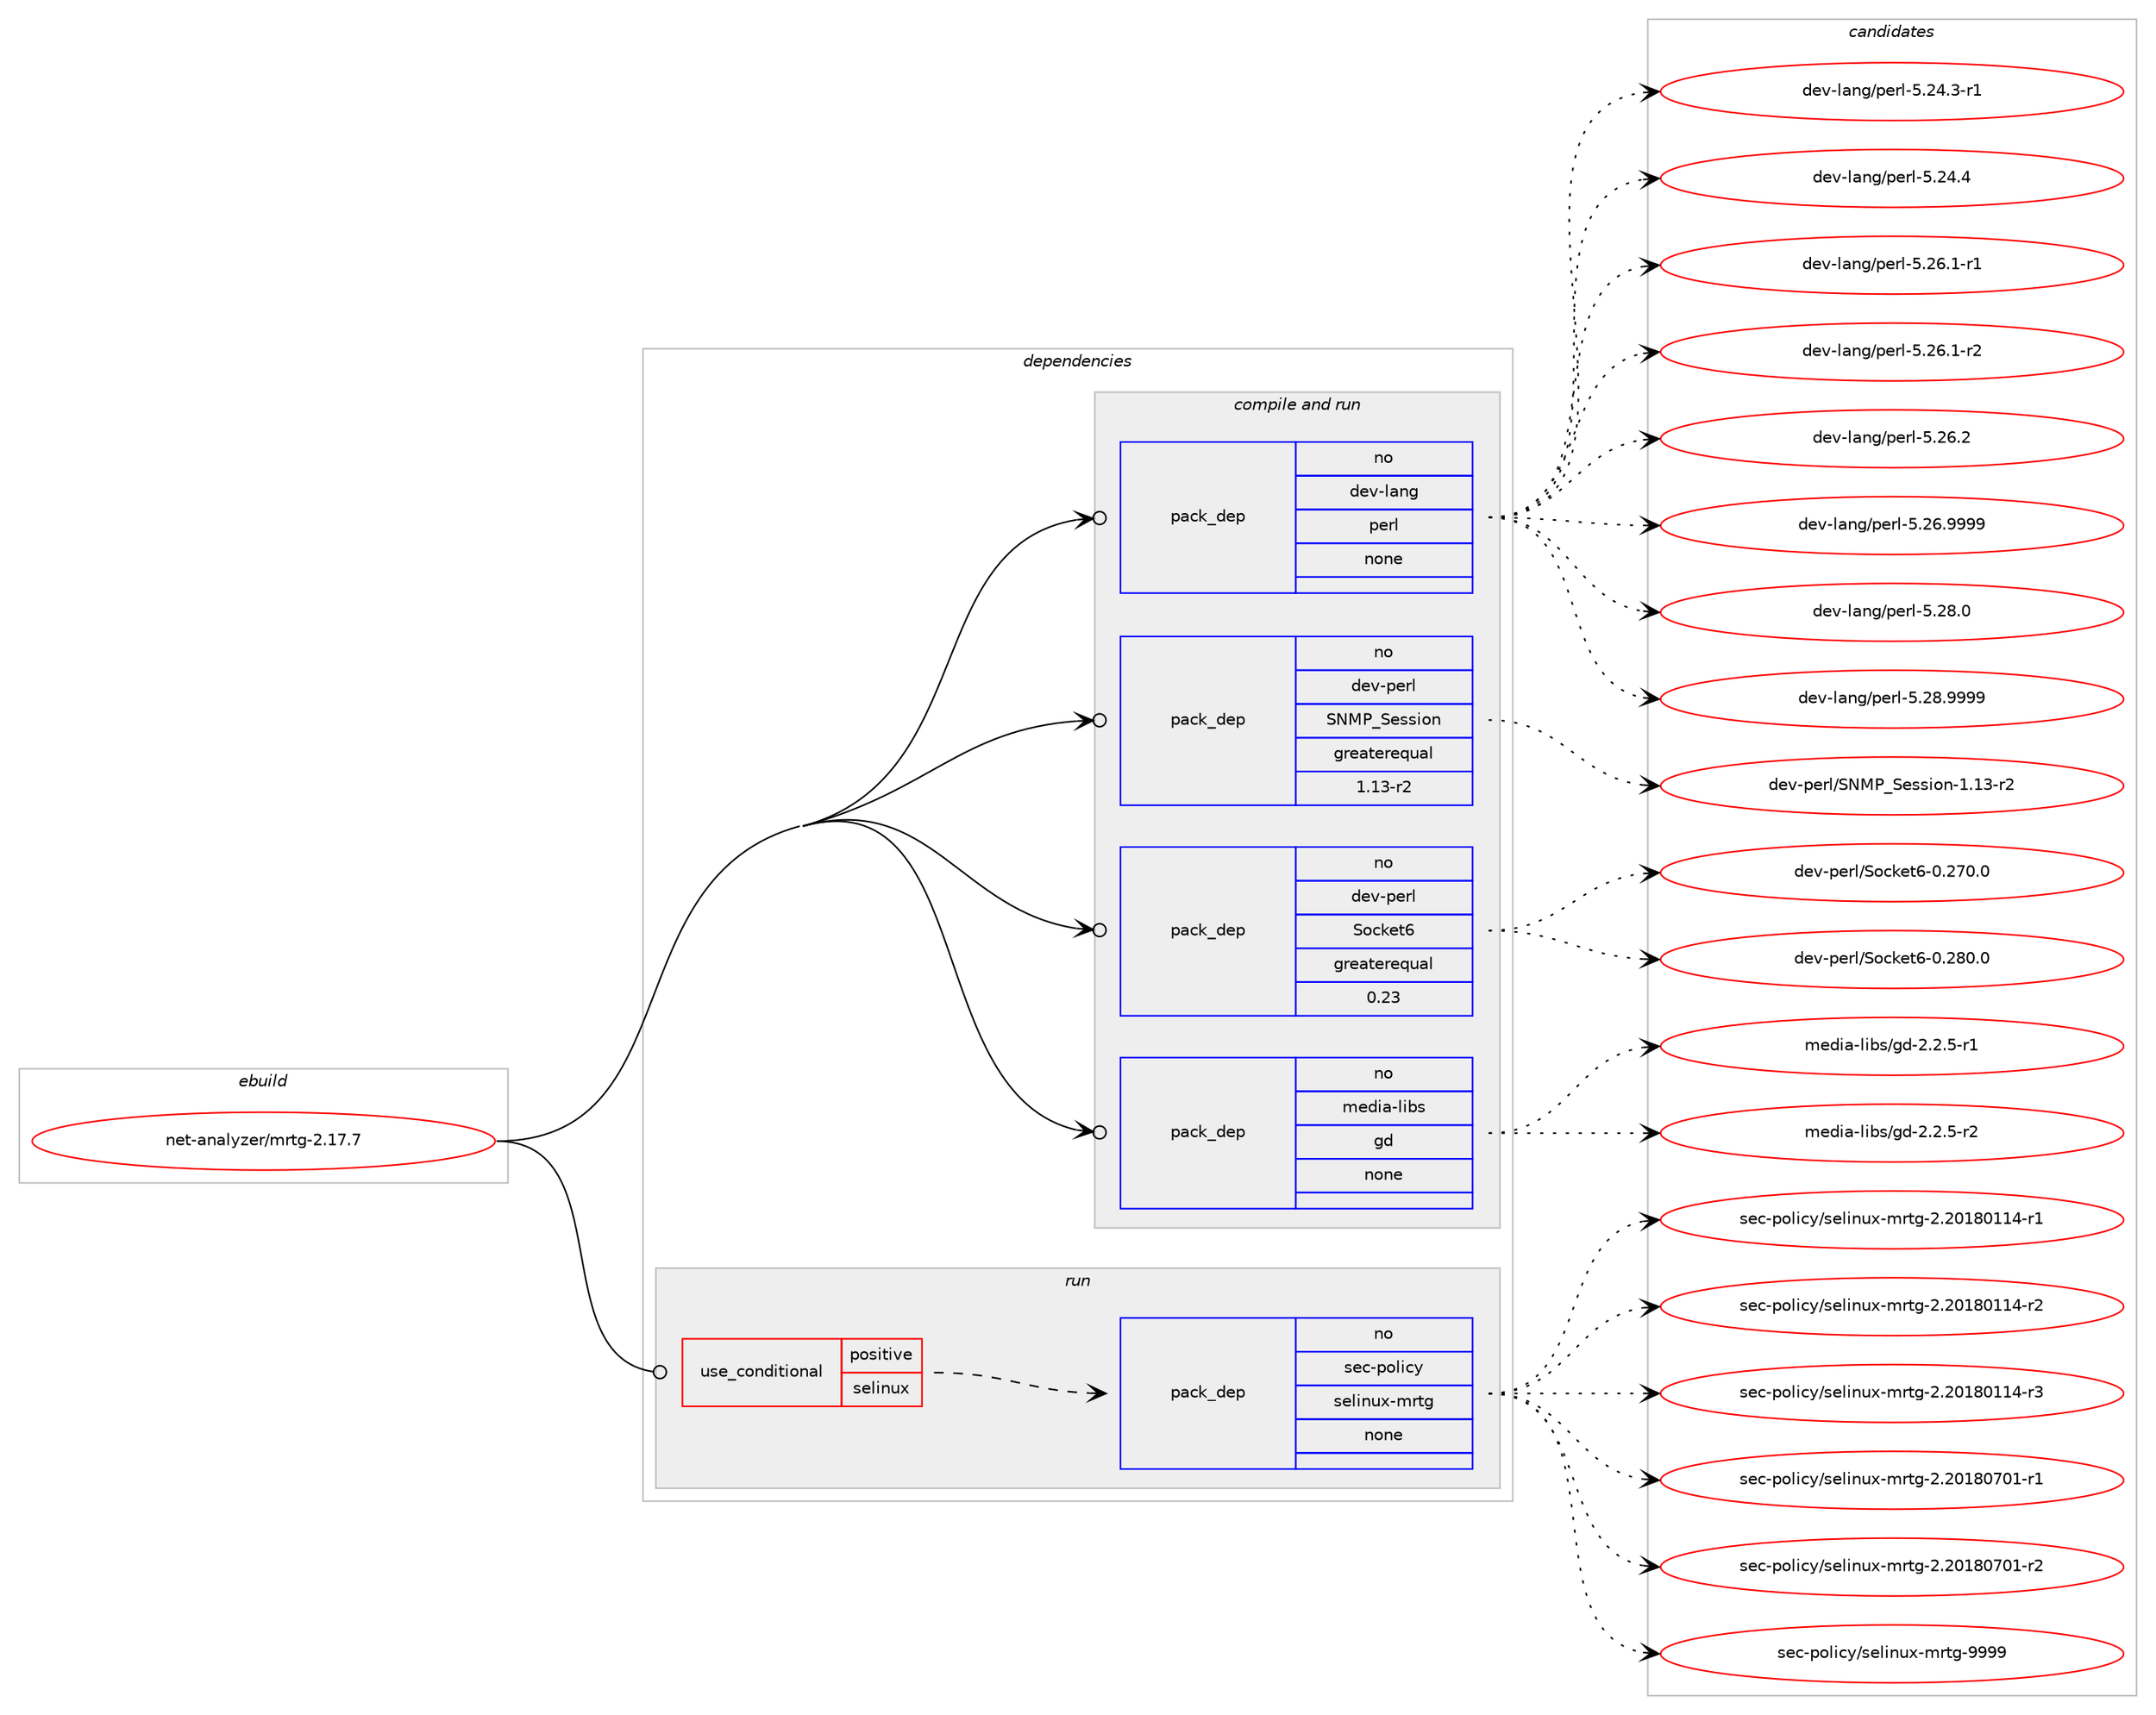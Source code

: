 digraph prolog {

# *************
# Graph options
# *************

newrank=true;
concentrate=true;
compound=true;
graph [rankdir=LR,fontname=Helvetica,fontsize=10,ranksep=1.5];#, ranksep=2.5, nodesep=0.2];
edge  [arrowhead=vee];
node  [fontname=Helvetica,fontsize=10];

# **********
# The ebuild
# **********

subgraph cluster_leftcol {
color=gray;
rank=same;
label=<<i>ebuild</i>>;
id [label="net-analyzer/mrtg-2.17.7", color=red, width=4, href="../net-analyzer/mrtg-2.17.7.svg"];
}

# ****************
# The dependencies
# ****************

subgraph cluster_midcol {
color=gray;
label=<<i>dependencies</i>>;
subgraph cluster_compile {
fillcolor="#eeeeee";
style=filled;
label=<<i>compile</i>>;
}
subgraph cluster_compileandrun {
fillcolor="#eeeeee";
style=filled;
label=<<i>compile and run</i>>;
subgraph pack1175827 {
dependency1644415 [label=<<TABLE BORDER="0" CELLBORDER="1" CELLSPACING="0" CELLPADDING="4" WIDTH="220"><TR><TD ROWSPAN="6" CELLPADDING="30">pack_dep</TD></TR><TR><TD WIDTH="110">no</TD></TR><TR><TD>dev-lang</TD></TR><TR><TD>perl</TD></TR><TR><TD>none</TD></TR><TR><TD></TD></TR></TABLE>>, shape=none, color=blue];
}
id:e -> dependency1644415:w [weight=20,style="solid",arrowhead="odotvee"];
subgraph pack1175828 {
dependency1644416 [label=<<TABLE BORDER="0" CELLBORDER="1" CELLSPACING="0" CELLPADDING="4" WIDTH="220"><TR><TD ROWSPAN="6" CELLPADDING="30">pack_dep</TD></TR><TR><TD WIDTH="110">no</TD></TR><TR><TD>dev-perl</TD></TR><TR><TD>SNMP_Session</TD></TR><TR><TD>greaterequal</TD></TR><TR><TD>1.13-r2</TD></TR></TABLE>>, shape=none, color=blue];
}
id:e -> dependency1644416:w [weight=20,style="solid",arrowhead="odotvee"];
subgraph pack1175829 {
dependency1644417 [label=<<TABLE BORDER="0" CELLBORDER="1" CELLSPACING="0" CELLPADDING="4" WIDTH="220"><TR><TD ROWSPAN="6" CELLPADDING="30">pack_dep</TD></TR><TR><TD WIDTH="110">no</TD></TR><TR><TD>dev-perl</TD></TR><TR><TD>Socket6</TD></TR><TR><TD>greaterequal</TD></TR><TR><TD>0.23</TD></TR></TABLE>>, shape=none, color=blue];
}
id:e -> dependency1644417:w [weight=20,style="solid",arrowhead="odotvee"];
subgraph pack1175830 {
dependency1644418 [label=<<TABLE BORDER="0" CELLBORDER="1" CELLSPACING="0" CELLPADDING="4" WIDTH="220"><TR><TD ROWSPAN="6" CELLPADDING="30">pack_dep</TD></TR><TR><TD WIDTH="110">no</TD></TR><TR><TD>media-libs</TD></TR><TR><TD>gd</TD></TR><TR><TD>none</TD></TR><TR><TD></TD></TR></TABLE>>, shape=none, color=blue];
}
id:e -> dependency1644418:w [weight=20,style="solid",arrowhead="odotvee"];
}
subgraph cluster_run {
fillcolor="#eeeeee";
style=filled;
label=<<i>run</i>>;
subgraph cond442025 {
dependency1644419 [label=<<TABLE BORDER="0" CELLBORDER="1" CELLSPACING="0" CELLPADDING="4"><TR><TD ROWSPAN="3" CELLPADDING="10">use_conditional</TD></TR><TR><TD>positive</TD></TR><TR><TD>selinux</TD></TR></TABLE>>, shape=none, color=red];
subgraph pack1175831 {
dependency1644420 [label=<<TABLE BORDER="0" CELLBORDER="1" CELLSPACING="0" CELLPADDING="4" WIDTH="220"><TR><TD ROWSPAN="6" CELLPADDING="30">pack_dep</TD></TR><TR><TD WIDTH="110">no</TD></TR><TR><TD>sec-policy</TD></TR><TR><TD>selinux-mrtg</TD></TR><TR><TD>none</TD></TR><TR><TD></TD></TR></TABLE>>, shape=none, color=blue];
}
dependency1644419:e -> dependency1644420:w [weight=20,style="dashed",arrowhead="vee"];
}
id:e -> dependency1644419:w [weight=20,style="solid",arrowhead="odot"];
}
}

# **************
# The candidates
# **************

subgraph cluster_choices {
rank=same;
color=gray;
label=<<i>candidates</i>>;

subgraph choice1175827 {
color=black;
nodesep=1;
choice100101118451089711010347112101114108455346505246514511449 [label="dev-lang/perl-5.24.3-r1", color=red, width=4,href="../dev-lang/perl-5.24.3-r1.svg"];
choice10010111845108971101034711210111410845534650524652 [label="dev-lang/perl-5.24.4", color=red, width=4,href="../dev-lang/perl-5.24.4.svg"];
choice100101118451089711010347112101114108455346505446494511449 [label="dev-lang/perl-5.26.1-r1", color=red, width=4,href="../dev-lang/perl-5.26.1-r1.svg"];
choice100101118451089711010347112101114108455346505446494511450 [label="dev-lang/perl-5.26.1-r2", color=red, width=4,href="../dev-lang/perl-5.26.1-r2.svg"];
choice10010111845108971101034711210111410845534650544650 [label="dev-lang/perl-5.26.2", color=red, width=4,href="../dev-lang/perl-5.26.2.svg"];
choice10010111845108971101034711210111410845534650544657575757 [label="dev-lang/perl-5.26.9999", color=red, width=4,href="../dev-lang/perl-5.26.9999.svg"];
choice10010111845108971101034711210111410845534650564648 [label="dev-lang/perl-5.28.0", color=red, width=4,href="../dev-lang/perl-5.28.0.svg"];
choice10010111845108971101034711210111410845534650564657575757 [label="dev-lang/perl-5.28.9999", color=red, width=4,href="../dev-lang/perl-5.28.9999.svg"];
dependency1644415:e -> choice100101118451089711010347112101114108455346505246514511449:w [style=dotted,weight="100"];
dependency1644415:e -> choice10010111845108971101034711210111410845534650524652:w [style=dotted,weight="100"];
dependency1644415:e -> choice100101118451089711010347112101114108455346505446494511449:w [style=dotted,weight="100"];
dependency1644415:e -> choice100101118451089711010347112101114108455346505446494511450:w [style=dotted,weight="100"];
dependency1644415:e -> choice10010111845108971101034711210111410845534650544650:w [style=dotted,weight="100"];
dependency1644415:e -> choice10010111845108971101034711210111410845534650544657575757:w [style=dotted,weight="100"];
dependency1644415:e -> choice10010111845108971101034711210111410845534650564648:w [style=dotted,weight="100"];
dependency1644415:e -> choice10010111845108971101034711210111410845534650564657575757:w [style=dotted,weight="100"];
}
subgraph choice1175828 {
color=black;
nodesep=1;
choice100101118451121011141084783787780958310111511510511111045494649514511450 [label="dev-perl/SNMP_Session-1.13-r2", color=red, width=4,href="../dev-perl/SNMP_Session-1.13-r2.svg"];
dependency1644416:e -> choice100101118451121011141084783787780958310111511510511111045494649514511450:w [style=dotted,weight="100"];
}
subgraph choice1175829 {
color=black;
nodesep=1;
choice10010111845112101114108478311199107101116544548465055484648 [label="dev-perl/Socket6-0.270.0", color=red, width=4,href="../dev-perl/Socket6-0.270.0.svg"];
choice10010111845112101114108478311199107101116544548465056484648 [label="dev-perl/Socket6-0.280.0", color=red, width=4,href="../dev-perl/Socket6-0.280.0.svg"];
dependency1644417:e -> choice10010111845112101114108478311199107101116544548465055484648:w [style=dotted,weight="100"];
dependency1644417:e -> choice10010111845112101114108478311199107101116544548465056484648:w [style=dotted,weight="100"];
}
subgraph choice1175830 {
color=black;
nodesep=1;
choice109101100105974510810598115471031004550465046534511449 [label="media-libs/gd-2.2.5-r1", color=red, width=4,href="../media-libs/gd-2.2.5-r1.svg"];
choice109101100105974510810598115471031004550465046534511450 [label="media-libs/gd-2.2.5-r2", color=red, width=4,href="../media-libs/gd-2.2.5-r2.svg"];
dependency1644418:e -> choice109101100105974510810598115471031004550465046534511449:w [style=dotted,weight="100"];
dependency1644418:e -> choice109101100105974510810598115471031004550465046534511450:w [style=dotted,weight="100"];
}
subgraph choice1175831 {
color=black;
nodesep=1;
choice115101994511211110810599121471151011081051101171204510911411610345504650484956484949524511449 [label="sec-policy/selinux-mrtg-2.20180114-r1", color=red, width=4,href="../sec-policy/selinux-mrtg-2.20180114-r1.svg"];
choice115101994511211110810599121471151011081051101171204510911411610345504650484956484949524511450 [label="sec-policy/selinux-mrtg-2.20180114-r2", color=red, width=4,href="../sec-policy/selinux-mrtg-2.20180114-r2.svg"];
choice115101994511211110810599121471151011081051101171204510911411610345504650484956484949524511451 [label="sec-policy/selinux-mrtg-2.20180114-r3", color=red, width=4,href="../sec-policy/selinux-mrtg-2.20180114-r3.svg"];
choice115101994511211110810599121471151011081051101171204510911411610345504650484956485548494511449 [label="sec-policy/selinux-mrtg-2.20180701-r1", color=red, width=4,href="../sec-policy/selinux-mrtg-2.20180701-r1.svg"];
choice115101994511211110810599121471151011081051101171204510911411610345504650484956485548494511450 [label="sec-policy/selinux-mrtg-2.20180701-r2", color=red, width=4,href="../sec-policy/selinux-mrtg-2.20180701-r2.svg"];
choice11510199451121111081059912147115101108105110117120451091141161034557575757 [label="sec-policy/selinux-mrtg-9999", color=red, width=4,href="../sec-policy/selinux-mrtg-9999.svg"];
dependency1644420:e -> choice115101994511211110810599121471151011081051101171204510911411610345504650484956484949524511449:w [style=dotted,weight="100"];
dependency1644420:e -> choice115101994511211110810599121471151011081051101171204510911411610345504650484956484949524511450:w [style=dotted,weight="100"];
dependency1644420:e -> choice115101994511211110810599121471151011081051101171204510911411610345504650484956484949524511451:w [style=dotted,weight="100"];
dependency1644420:e -> choice115101994511211110810599121471151011081051101171204510911411610345504650484956485548494511449:w [style=dotted,weight="100"];
dependency1644420:e -> choice115101994511211110810599121471151011081051101171204510911411610345504650484956485548494511450:w [style=dotted,weight="100"];
dependency1644420:e -> choice11510199451121111081059912147115101108105110117120451091141161034557575757:w [style=dotted,weight="100"];
}
}

}
